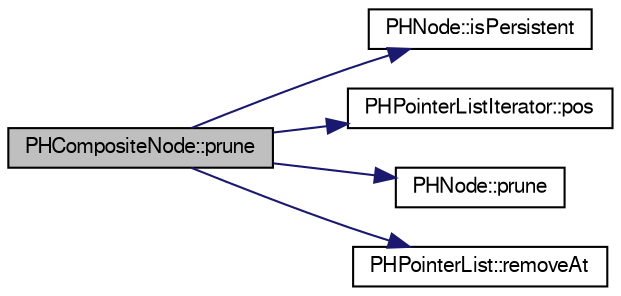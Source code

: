 digraph "PHCompositeNode::prune"
{
  bgcolor="transparent";
  edge [fontname="FreeSans",fontsize="10",labelfontname="FreeSans",labelfontsize="10"];
  node [fontname="FreeSans",fontsize="10",shape=record];
  rankdir="LR";
  Node1 [label="PHCompositeNode::prune",height=0.2,width=0.4,color="black", fillcolor="grey75", style="filled" fontcolor="black"];
  Node1 -> Node2 [color="midnightblue",fontsize="10",style="solid",fontname="FreeSans"];
  Node2 [label="PHNode::isPersistent",height=0.2,width=0.4,color="black",URL="$dc/d82/classPHNode.html#a121a1f9c608c309a3a1cc3d9e7040c65"];
  Node1 -> Node3 [color="midnightblue",fontsize="10",style="solid",fontname="FreeSans"];
  Node3 [label="PHPointerListIterator::pos",height=0.2,width=0.4,color="black",URL="$d9/db3/classPHPointerListIterator.html#adacf481f4864357223b8c91541243fcd"];
  Node1 -> Node4 [color="midnightblue",fontsize="10",style="solid",fontname="FreeSans"];
  Node4 [label="PHNode::prune",height=0.2,width=0.4,color="black",URL="$dc/d82/classPHNode.html#aeb6dd8e9f0262e85ec7143ed328d28c7"];
  Node1 -> Node5 [color="midnightblue",fontsize="10",style="solid",fontname="FreeSans"];
  Node5 [label="PHPointerList::removeAt",height=0.2,width=0.4,color="black",URL="$d6/d86/classPHPointerList.html#ac0570b0428cc5d6d0f9bc21ed321ad61"];
}
